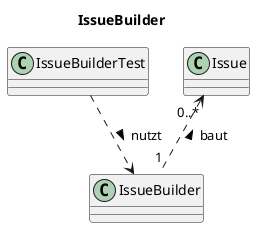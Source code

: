 @startuml
title IssueBuilder

IssueBuilderTest ..> IssueBuilder : nutzt >
Issue "0..*" <.. "1" IssueBuilder : baut <

@enduml